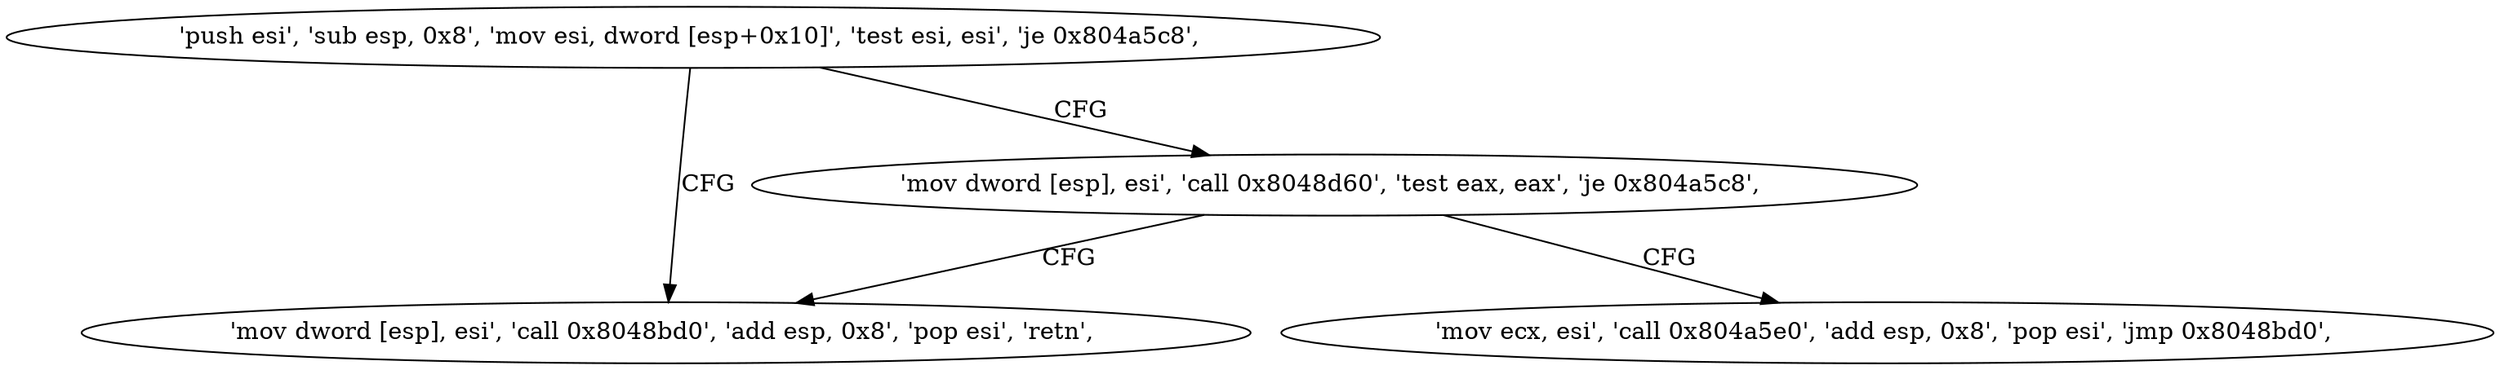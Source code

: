 digraph "func" {
"134522272" [label = "'push esi', 'sub esp, 0x8', 'mov esi, dword [esp+0x10]', 'test esi, esi', 'je 0x804a5c8', " ]
"134522312" [label = "'mov dword [esp], esi', 'call 0x8048bd0', 'add esp, 0x8', 'pop esi', 'retn', " ]
"134522284" [label = "'mov dword [esp], esi', 'call 0x8048d60', 'test eax, eax', 'je 0x804a5c8', " ]
"134522296" [label = "'mov ecx, esi', 'call 0x804a5e0', 'add esp, 0x8', 'pop esi', 'jmp 0x8048bd0', " ]
"134522272" -> "134522312" [ label = "CFG" ]
"134522272" -> "134522284" [ label = "CFG" ]
"134522284" -> "134522312" [ label = "CFG" ]
"134522284" -> "134522296" [ label = "CFG" ]
}
